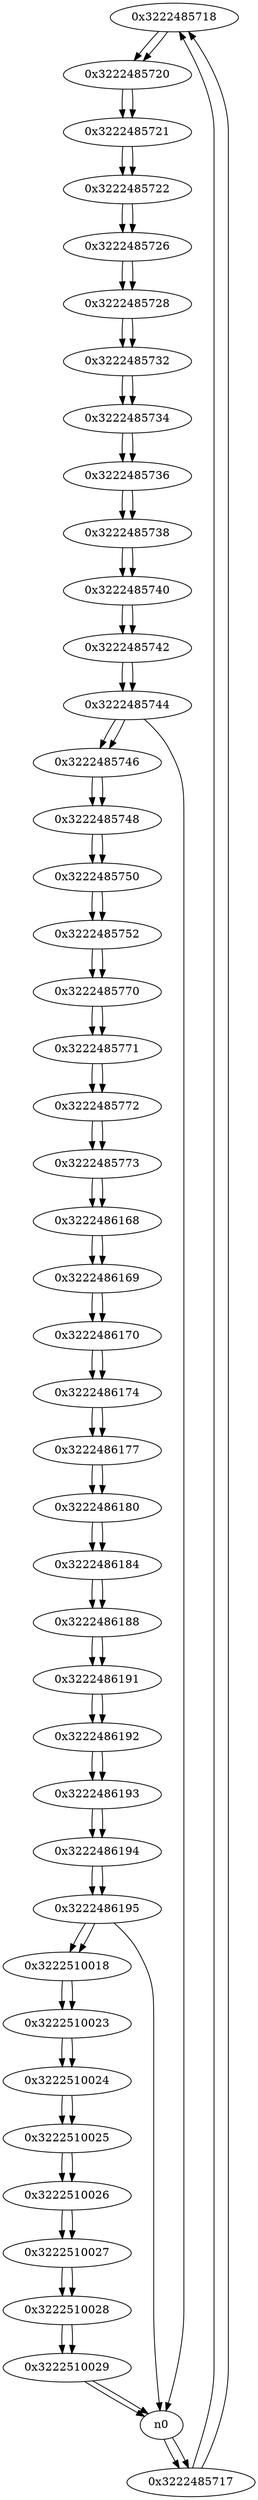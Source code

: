 digraph G{
/* nodes */
  n1 [label="0x3222485718"]
  n2 [label="0x3222485720"]
  n3 [label="0x3222485721"]
  n4 [label="0x3222485717"]
  n5 [label="0x3222485722"]
  n6 [label="0x3222485726"]
  n7 [label="0x3222485728"]
  n8 [label="0x3222485732"]
  n9 [label="0x3222485734"]
  n10 [label="0x3222485736"]
  n11 [label="0x3222485738"]
  n12 [label="0x3222485740"]
  n13 [label="0x3222485742"]
  n14 [label="0x3222485744"]
  n15 [label="0x3222485746"]
  n16 [label="0x3222485748"]
  n17 [label="0x3222485750"]
  n18 [label="0x3222485752"]
  n19 [label="0x3222485770"]
  n20 [label="0x3222485771"]
  n21 [label="0x3222485772"]
  n22 [label="0x3222485773"]
  n23 [label="0x3222486168"]
  n24 [label="0x3222486169"]
  n25 [label="0x3222486170"]
  n26 [label="0x3222486174"]
  n27 [label="0x3222486177"]
  n28 [label="0x3222486180"]
  n29 [label="0x3222486184"]
  n30 [label="0x3222486188"]
  n31 [label="0x3222486191"]
  n32 [label="0x3222486192"]
  n33 [label="0x3222486193"]
  n34 [label="0x3222486194"]
  n35 [label="0x3222486195"]
  n36 [label="0x3222510018"]
  n37 [label="0x3222510023"]
  n38 [label="0x3222510024"]
  n39 [label="0x3222510025"]
  n40 [label="0x3222510026"]
  n41 [label="0x3222510027"]
  n42 [label="0x3222510028"]
  n43 [label="0x3222510029"]
/* edges */
n1 -> n2;
n4 -> n1;
n2 -> n3;
n1 -> n2;
n3 -> n5;
n2 -> n3;
n4 -> n1;
n0 -> n4;
n0 -> n4;
n5 -> n6;
n3 -> n5;
n6 -> n7;
n5 -> n6;
n7 -> n8;
n6 -> n7;
n8 -> n9;
n7 -> n8;
n9 -> n10;
n8 -> n9;
n10 -> n11;
n9 -> n10;
n11 -> n12;
n10 -> n11;
n12 -> n13;
n11 -> n12;
n13 -> n14;
n12 -> n13;
n14 -> n15;
n14 -> n0;
n13 -> n14;
n15 -> n16;
n14 -> n15;
n16 -> n17;
n15 -> n16;
n17 -> n18;
n16 -> n17;
n18 -> n19;
n17 -> n18;
n19 -> n20;
n18 -> n19;
n20 -> n21;
n19 -> n20;
n21 -> n22;
n20 -> n21;
n22 -> n23;
n21 -> n22;
n23 -> n24;
n22 -> n23;
n24 -> n25;
n23 -> n24;
n25 -> n26;
n24 -> n25;
n26 -> n27;
n25 -> n26;
n27 -> n28;
n26 -> n27;
n28 -> n29;
n27 -> n28;
n29 -> n30;
n28 -> n29;
n30 -> n31;
n29 -> n30;
n31 -> n32;
n30 -> n31;
n32 -> n33;
n31 -> n32;
n33 -> n34;
n32 -> n33;
n34 -> n35;
n33 -> n34;
n35 -> n36;
n35 -> n0;
n34 -> n35;
n36 -> n37;
n35 -> n36;
n37 -> n38;
n36 -> n37;
n38 -> n39;
n37 -> n38;
n39 -> n40;
n38 -> n39;
n40 -> n41;
n39 -> n40;
n41 -> n42;
n40 -> n41;
n42 -> n43;
n41 -> n42;
n43 -> n0;
n43 -> n0;
n42 -> n43;
}

